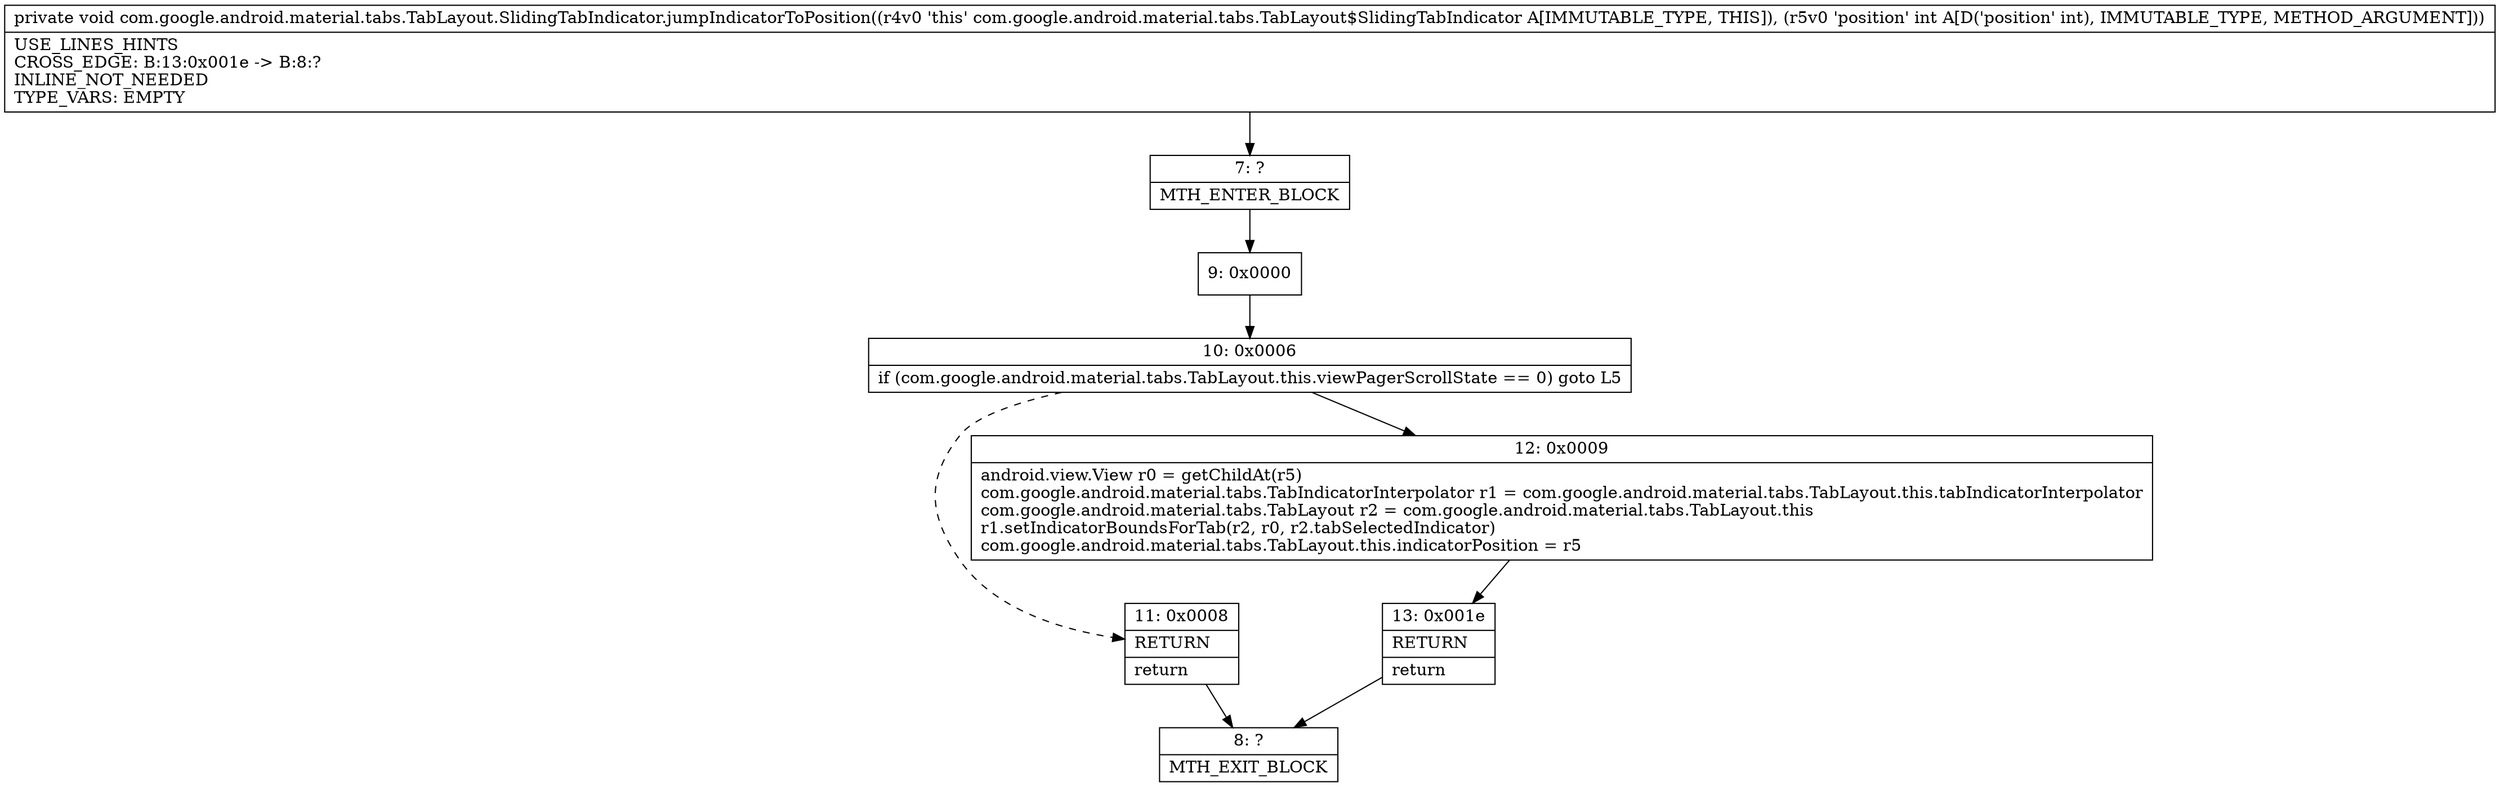 digraph "CFG forcom.google.android.material.tabs.TabLayout.SlidingTabIndicator.jumpIndicatorToPosition(I)V" {
Node_7 [shape=record,label="{7\:\ ?|MTH_ENTER_BLOCK\l}"];
Node_9 [shape=record,label="{9\:\ 0x0000}"];
Node_10 [shape=record,label="{10\:\ 0x0006|if (com.google.android.material.tabs.TabLayout.this.viewPagerScrollState == 0) goto L5\l}"];
Node_11 [shape=record,label="{11\:\ 0x0008|RETURN\l|return\l}"];
Node_8 [shape=record,label="{8\:\ ?|MTH_EXIT_BLOCK\l}"];
Node_12 [shape=record,label="{12\:\ 0x0009|android.view.View r0 = getChildAt(r5)\lcom.google.android.material.tabs.TabIndicatorInterpolator r1 = com.google.android.material.tabs.TabLayout.this.tabIndicatorInterpolator\lcom.google.android.material.tabs.TabLayout r2 = com.google.android.material.tabs.TabLayout.this\lr1.setIndicatorBoundsForTab(r2, r0, r2.tabSelectedIndicator)\lcom.google.android.material.tabs.TabLayout.this.indicatorPosition = r5\l}"];
Node_13 [shape=record,label="{13\:\ 0x001e|RETURN\l|return\l}"];
MethodNode[shape=record,label="{private void com.google.android.material.tabs.TabLayout.SlidingTabIndicator.jumpIndicatorToPosition((r4v0 'this' com.google.android.material.tabs.TabLayout$SlidingTabIndicator A[IMMUTABLE_TYPE, THIS]), (r5v0 'position' int A[D('position' int), IMMUTABLE_TYPE, METHOD_ARGUMENT]))  | USE_LINES_HINTS\lCROSS_EDGE: B:13:0x001e \-\> B:8:?\lINLINE_NOT_NEEDED\lTYPE_VARS: EMPTY\l}"];
MethodNode -> Node_7;Node_7 -> Node_9;
Node_9 -> Node_10;
Node_10 -> Node_11[style=dashed];
Node_10 -> Node_12;
Node_11 -> Node_8;
Node_12 -> Node_13;
Node_13 -> Node_8;
}

